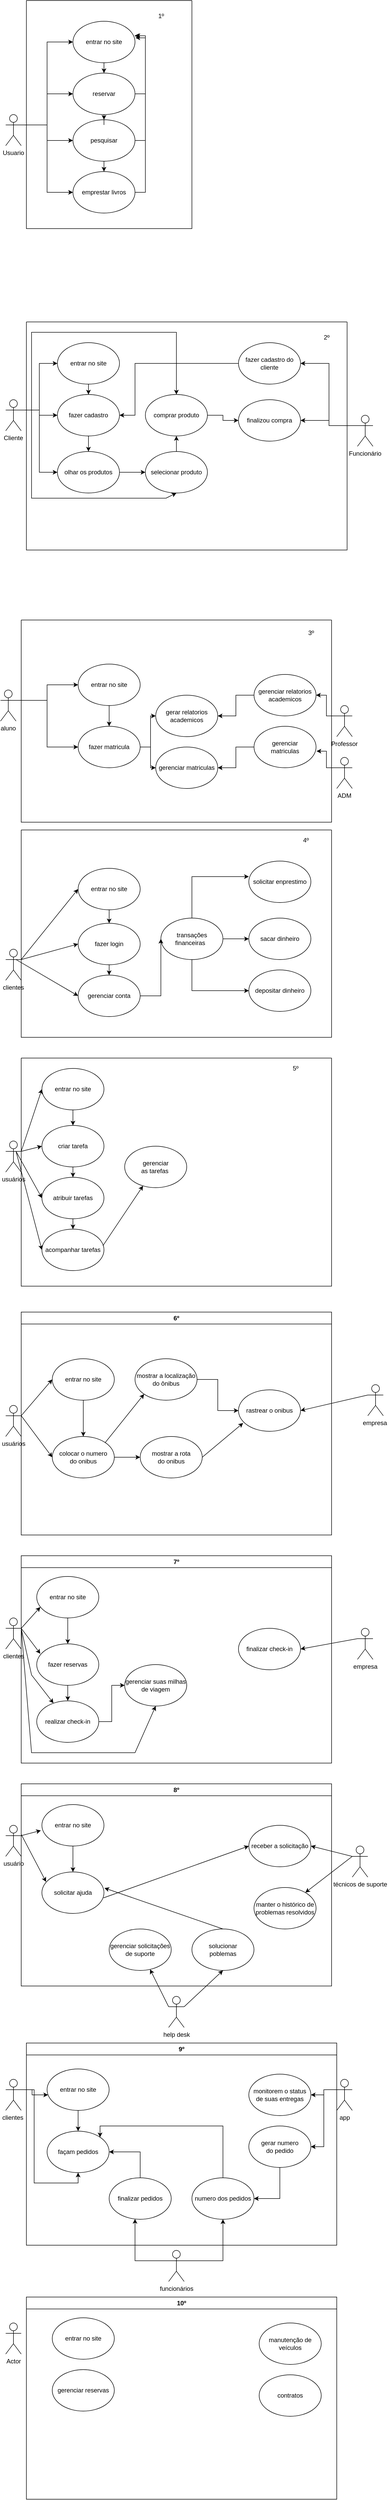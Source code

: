 <mxfile version="21.1.4" type="github">
  <diagram name="Página-1" id="Ur6pA1SIh4JhjDC9ZHPa">
    <mxGraphModel dx="1393" dy="776" grid="1" gridSize="10" guides="1" tooltips="1" connect="1" arrows="1" fold="1" page="1" pageScale="1" pageWidth="827" pageHeight="1169" math="0" shadow="0">
      <root>
        <mxCell id="0" />
        <mxCell id="1" parent="0" />
        <mxCell id="q3bk94nf480ZKsj9-Ac9-6" style="edgeStyle=orthogonalEdgeStyle;rounded=0;orthogonalLoop=1;jettySize=auto;html=1;exitX=1;exitY=0.333;exitDx=0;exitDy=0;exitPerimeter=0;entryX=0;entryY=0.5;entryDx=0;entryDy=0;" parent="1" source="q3bk94nf480ZKsj9-Ac9-1" target="q3bk94nf480ZKsj9-Ac9-3" edge="1">
          <mxGeometry relative="1" as="geometry" />
        </mxCell>
        <mxCell id="q3bk94nf480ZKsj9-Ac9-7" style="edgeStyle=orthogonalEdgeStyle;rounded=0;orthogonalLoop=1;jettySize=auto;html=1;exitX=1;exitY=0.333;exitDx=0;exitDy=0;exitPerimeter=0;entryX=0;entryY=0.5;entryDx=0;entryDy=0;" parent="1" source="q3bk94nf480ZKsj9-Ac9-1" target="q3bk94nf480ZKsj9-Ac9-2" edge="1">
          <mxGeometry relative="1" as="geometry" />
        </mxCell>
        <mxCell id="q3bk94nf480ZKsj9-Ac9-8" style="edgeStyle=orthogonalEdgeStyle;rounded=0;orthogonalLoop=1;jettySize=auto;html=1;exitX=1;exitY=0.333;exitDx=0;exitDy=0;exitPerimeter=0;entryX=0;entryY=0.5;entryDx=0;entryDy=0;" parent="1" source="q3bk94nf480ZKsj9-Ac9-1" target="q3bk94nf480ZKsj9-Ac9-4" edge="1">
          <mxGeometry relative="1" as="geometry" />
        </mxCell>
        <mxCell id="q3bk94nf480ZKsj9-Ac9-10" style="edgeStyle=orthogonalEdgeStyle;rounded=0;orthogonalLoop=1;jettySize=auto;html=1;exitX=1;exitY=0.333;exitDx=0;exitDy=0;exitPerimeter=0;entryX=0;entryY=0.5;entryDx=0;entryDy=0;" parent="1" source="q3bk94nf480ZKsj9-Ac9-1" target="q3bk94nf480ZKsj9-Ac9-9" edge="1">
          <mxGeometry relative="1" as="geometry" />
        </mxCell>
        <mxCell id="q3bk94nf480ZKsj9-Ac9-1" value="Usuario" style="shape=umlActor;verticalLabelPosition=bottom;verticalAlign=top;outlineConnect=0;" parent="1" vertex="1">
          <mxGeometry x="10" y="220" width="30" height="60" as="geometry" />
        </mxCell>
        <mxCell id="q3bk94nf480ZKsj9-Ac9-19" style="edgeStyle=orthogonalEdgeStyle;rounded=0;orthogonalLoop=1;jettySize=auto;html=1;exitX=1;exitY=0.5;exitDx=0;exitDy=0;entryX=1.008;entryY=0.4;entryDx=0;entryDy=0;entryPerimeter=0;" parent="1" source="q3bk94nf480ZKsj9-Ac9-2" target="q3bk94nf480ZKsj9-Ac9-9" edge="1">
          <mxGeometry relative="1" as="geometry" />
        </mxCell>
        <mxCell id="q3bk94nf480ZKsj9-Ac9-29" value="" style="edgeStyle=orthogonalEdgeStyle;rounded=0;orthogonalLoop=1;jettySize=auto;html=1;" parent="1" source="q3bk94nf480ZKsj9-Ac9-2" target="q3bk94nf480ZKsj9-Ac9-4" edge="1">
          <mxGeometry relative="1" as="geometry" />
        </mxCell>
        <mxCell id="q3bk94nf480ZKsj9-Ac9-2" value="pesquisar" style="ellipse;whiteSpace=wrap;html=1;" parent="1" vertex="1">
          <mxGeometry x="140" y="230" width="120" height="80" as="geometry" />
        </mxCell>
        <mxCell id="q3bk94nf480ZKsj9-Ac9-18" style="edgeStyle=orthogonalEdgeStyle;rounded=0;orthogonalLoop=1;jettySize=auto;html=1;exitX=1;exitY=0.5;exitDx=0;exitDy=0;entryX=0.992;entryY=0.35;entryDx=0;entryDy=0;entryPerimeter=0;" parent="1" source="q3bk94nf480ZKsj9-Ac9-3" target="q3bk94nf480ZKsj9-Ac9-9" edge="1">
          <mxGeometry relative="1" as="geometry" />
        </mxCell>
        <mxCell id="q3bk94nf480ZKsj9-Ac9-28" value="" style="edgeStyle=orthogonalEdgeStyle;rounded=0;orthogonalLoop=1;jettySize=auto;html=1;" parent="1" source="q3bk94nf480ZKsj9-Ac9-3" target="q3bk94nf480ZKsj9-Ac9-2" edge="1">
          <mxGeometry relative="1" as="geometry" />
        </mxCell>
        <mxCell id="q3bk94nf480ZKsj9-Ac9-3" value="reservar" style="ellipse;whiteSpace=wrap;html=1;" parent="1" vertex="1">
          <mxGeometry x="140" y="140" width="120" height="80" as="geometry" />
        </mxCell>
        <mxCell id="q3bk94nf480ZKsj9-Ac9-20" style="edgeStyle=orthogonalEdgeStyle;rounded=0;orthogonalLoop=1;jettySize=auto;html=1;exitX=1;exitY=0.5;exitDx=0;exitDy=0;entryX=1.008;entryY=0.35;entryDx=0;entryDy=0;entryPerimeter=0;" parent="1" source="q3bk94nf480ZKsj9-Ac9-4" target="q3bk94nf480ZKsj9-Ac9-9" edge="1">
          <mxGeometry relative="1" as="geometry" />
        </mxCell>
        <mxCell id="q3bk94nf480ZKsj9-Ac9-4" value="emprestar livros" style="ellipse;whiteSpace=wrap;html=1;" parent="1" vertex="1">
          <mxGeometry x="140" y="330" width="120" height="80" as="geometry" />
        </mxCell>
        <mxCell id="q3bk94nf480ZKsj9-Ac9-27" value="" style="edgeStyle=orthogonalEdgeStyle;rounded=0;orthogonalLoop=1;jettySize=auto;html=1;" parent="1" source="q3bk94nf480ZKsj9-Ac9-9" target="q3bk94nf480ZKsj9-Ac9-3" edge="1">
          <mxGeometry relative="1" as="geometry" />
        </mxCell>
        <mxCell id="q3bk94nf480ZKsj9-Ac9-9" value="entrar no site" style="ellipse;whiteSpace=wrap;html=1;" parent="1" vertex="1">
          <mxGeometry x="140" y="40" width="120" height="80" as="geometry" />
        </mxCell>
        <mxCell id="q3bk94nf480ZKsj9-Ac9-39" style="edgeStyle=orthogonalEdgeStyle;rounded=0;orthogonalLoop=1;jettySize=auto;html=1;exitX=1;exitY=0.333;exitDx=0;exitDy=0;exitPerimeter=0;entryX=0;entryY=0.5;entryDx=0;entryDy=0;" parent="1" source="q3bk94nf480ZKsj9-Ac9-21" target="q3bk94nf480ZKsj9-Ac9-23" edge="1">
          <mxGeometry relative="1" as="geometry" />
        </mxCell>
        <mxCell id="q3bk94nf480ZKsj9-Ac9-40" style="edgeStyle=orthogonalEdgeStyle;rounded=0;orthogonalLoop=1;jettySize=auto;html=1;exitX=1;exitY=0.333;exitDx=0;exitDy=0;exitPerimeter=0;entryX=0;entryY=0.5;entryDx=0;entryDy=0;" parent="1" source="q3bk94nf480ZKsj9-Ac9-21" target="q3bk94nf480ZKsj9-Ac9-22" edge="1">
          <mxGeometry relative="1" as="geometry" />
        </mxCell>
        <mxCell id="q3bk94nf480ZKsj9-Ac9-41" style="edgeStyle=orthogonalEdgeStyle;rounded=0;orthogonalLoop=1;jettySize=auto;html=1;exitX=1;exitY=0.333;exitDx=0;exitDy=0;exitPerimeter=0;entryX=0;entryY=0.5;entryDx=0;entryDy=0;" parent="1" source="q3bk94nf480ZKsj9-Ac9-21" target="q3bk94nf480ZKsj9-Ac9-24" edge="1">
          <mxGeometry relative="1" as="geometry" />
        </mxCell>
        <mxCell id="q3bk94nf480ZKsj9-Ac9-21" value="Cliente" style="shape=umlActor;verticalLabelPosition=bottom;verticalAlign=top;outlineConnect=0;" parent="1" vertex="1">
          <mxGeometry x="10" y="770" width="30" height="60" as="geometry" />
        </mxCell>
        <mxCell id="q3bk94nf480ZKsj9-Ac9-42" value="" style="edgeStyle=orthogonalEdgeStyle;rounded=0;orthogonalLoop=1;jettySize=auto;html=1;" parent="1" source="q3bk94nf480ZKsj9-Ac9-22" target="q3bk94nf480ZKsj9-Ac9-23" edge="1">
          <mxGeometry relative="1" as="geometry" />
        </mxCell>
        <mxCell id="q3bk94nf480ZKsj9-Ac9-22" value="entrar no site" style="ellipse;whiteSpace=wrap;html=1;" parent="1" vertex="1">
          <mxGeometry x="110" y="660" width="120" height="80" as="geometry" />
        </mxCell>
        <mxCell id="q3bk94nf480ZKsj9-Ac9-43" value="" style="edgeStyle=orthogonalEdgeStyle;rounded=0;orthogonalLoop=1;jettySize=auto;html=1;" parent="1" source="q3bk94nf480ZKsj9-Ac9-23" target="q3bk94nf480ZKsj9-Ac9-24" edge="1">
          <mxGeometry relative="1" as="geometry" />
        </mxCell>
        <mxCell id="q3bk94nf480ZKsj9-Ac9-23" value="fazer cadastro" style="ellipse;whiteSpace=wrap;html=1;" parent="1" vertex="1">
          <mxGeometry x="110" y="760" width="120" height="80" as="geometry" />
        </mxCell>
        <mxCell id="q3bk94nf480ZKsj9-Ac9-44" value="" style="edgeStyle=orthogonalEdgeStyle;rounded=0;orthogonalLoop=1;jettySize=auto;html=1;" parent="1" source="q3bk94nf480ZKsj9-Ac9-24" target="q3bk94nf480ZKsj9-Ac9-25" edge="1">
          <mxGeometry relative="1" as="geometry" />
        </mxCell>
        <mxCell id="q3bk94nf480ZKsj9-Ac9-24" value="olhar os produtos" style="ellipse;whiteSpace=wrap;html=1;" parent="1" vertex="1">
          <mxGeometry x="110" y="870" width="120" height="80" as="geometry" />
        </mxCell>
        <mxCell id="q3bk94nf480ZKsj9-Ac9-45" value="" style="edgeStyle=orthogonalEdgeStyle;rounded=0;orthogonalLoop=1;jettySize=auto;html=1;" parent="1" source="q3bk94nf480ZKsj9-Ac9-25" target="q3bk94nf480ZKsj9-Ac9-32" edge="1">
          <mxGeometry relative="1" as="geometry" />
        </mxCell>
        <mxCell id="q3bk94nf480ZKsj9-Ac9-25" value="selecionar produto" style="ellipse;whiteSpace=wrap;html=1;" parent="1" vertex="1">
          <mxGeometry x="280" y="870" width="120" height="80" as="geometry" />
        </mxCell>
        <mxCell id="q3bk94nf480ZKsj9-Ac9-26" value="finalizou compra" style="ellipse;whiteSpace=wrap;html=1;" parent="1" vertex="1">
          <mxGeometry x="460" y="770" width="120" height="80" as="geometry" />
        </mxCell>
        <mxCell id="q3bk94nf480ZKsj9-Ac9-48" value="" style="edgeStyle=orthogonalEdgeStyle;rounded=0;orthogonalLoop=1;jettySize=auto;html=1;" parent="1" source="q3bk94nf480ZKsj9-Ac9-32" target="q3bk94nf480ZKsj9-Ac9-26" edge="1">
          <mxGeometry relative="1" as="geometry" />
        </mxCell>
        <mxCell id="q3bk94nf480ZKsj9-Ac9-32" value="comprar produto" style="ellipse;whiteSpace=wrap;html=1;" parent="1" vertex="1">
          <mxGeometry x="280" y="760" width="120" height="80" as="geometry" />
        </mxCell>
        <mxCell id="q3bk94nf480ZKsj9-Ac9-54" style="edgeStyle=orthogonalEdgeStyle;rounded=0;orthogonalLoop=1;jettySize=auto;html=1;exitX=0;exitY=0.5;exitDx=0;exitDy=0;entryX=1;entryY=0.5;entryDx=0;entryDy=0;" parent="1" source="q3bk94nf480ZKsj9-Ac9-33" target="q3bk94nf480ZKsj9-Ac9-23" edge="1">
          <mxGeometry relative="1" as="geometry">
            <Array as="points">
              <mxPoint x="260" y="700" />
              <mxPoint x="260" y="800" />
            </Array>
          </mxGeometry>
        </mxCell>
        <mxCell id="q3bk94nf480ZKsj9-Ac9-33" value="fazer cadastro do&lt;br&gt;cliente" style="ellipse;whiteSpace=wrap;html=1;" parent="1" vertex="1">
          <mxGeometry x="460" y="660" width="120" height="80" as="geometry" />
        </mxCell>
        <mxCell id="q3bk94nf480ZKsj9-Ac9-46" style="edgeStyle=orthogonalEdgeStyle;rounded=0;orthogonalLoop=1;jettySize=auto;html=1;exitX=0;exitY=0.333;exitDx=0;exitDy=0;exitPerimeter=0;entryX=1;entryY=0.5;entryDx=0;entryDy=0;" parent="1" source="q3bk94nf480ZKsj9-Ac9-34" target="q3bk94nf480ZKsj9-Ac9-33" edge="1">
          <mxGeometry relative="1" as="geometry" />
        </mxCell>
        <mxCell id="q3bk94nf480ZKsj9-Ac9-47" style="edgeStyle=orthogonalEdgeStyle;rounded=0;orthogonalLoop=1;jettySize=auto;html=1;exitX=0;exitY=0.333;exitDx=0;exitDy=0;exitPerimeter=0;entryX=1;entryY=0.5;entryDx=0;entryDy=0;" parent="1" source="q3bk94nf480ZKsj9-Ac9-34" target="q3bk94nf480ZKsj9-Ac9-26" edge="1">
          <mxGeometry relative="1" as="geometry" />
        </mxCell>
        <mxCell id="q3bk94nf480ZKsj9-Ac9-49" value="" style="endArrow=classic;html=1;rounded=0;entryX=0.5;entryY=0;entryDx=0;entryDy=0;" parent="1" target="q3bk94nf480ZKsj9-Ac9-32" edge="1">
          <mxGeometry width="50" height="50" relative="1" as="geometry">
            <mxPoint x="60" y="790" as="sourcePoint" />
            <mxPoint x="290" y="600" as="targetPoint" />
            <Array as="points">
              <mxPoint x="60" y="640" />
              <mxPoint x="340" y="640" />
            </Array>
          </mxGeometry>
        </mxCell>
        <mxCell id="q3bk94nf480ZKsj9-Ac9-50" value="" style="endArrow=classic;html=1;rounded=0;entryX=0.5;entryY=1;entryDx=0;entryDy=0;" parent="1" target="q3bk94nf480ZKsj9-Ac9-25" edge="1">
          <mxGeometry width="50" height="50" relative="1" as="geometry">
            <mxPoint x="60" y="790" as="sourcePoint" />
            <mxPoint x="300" y="1030" as="targetPoint" />
            <Array as="points">
              <mxPoint x="60" y="820" />
              <mxPoint x="60" y="960" />
              <mxPoint x="210" y="960" />
              <mxPoint x="280" y="960" />
              <mxPoint x="320" y="960" />
            </Array>
          </mxGeometry>
        </mxCell>
        <mxCell id="q3bk94nf480ZKsj9-Ac9-51" value="" style="swimlane;startSize=0;" parent="1" vertex="1">
          <mxGeometry x="50" y="620" width="620" height="440" as="geometry" />
        </mxCell>
        <mxCell id="q3bk94nf480ZKsj9-Ac9-52" value="" style="swimlane;startSize=0;" parent="1" vertex="1">
          <mxGeometry x="50" width="320" height="440" as="geometry" />
        </mxCell>
        <mxCell id="q3bk94nf480ZKsj9-Ac9-60" style="edgeStyle=orthogonalEdgeStyle;rounded=0;orthogonalLoop=1;jettySize=auto;html=1;exitX=1;exitY=0.333;exitDx=0;exitDy=0;exitPerimeter=0;" parent="1" source="q3bk94nf480ZKsj9-Ac9-53" target="q3bk94nf480ZKsj9-Ac9-56" edge="1">
          <mxGeometry relative="1" as="geometry" />
        </mxCell>
        <mxCell id="q3bk94nf480ZKsj9-Ac9-61" style="edgeStyle=orthogonalEdgeStyle;rounded=0;orthogonalLoop=1;jettySize=auto;html=1;exitX=1;exitY=0.333;exitDx=0;exitDy=0;exitPerimeter=0;entryX=0;entryY=0.5;entryDx=0;entryDy=0;" parent="1" source="q3bk94nf480ZKsj9-Ac9-53" target="q3bk94nf480ZKsj9-Ac9-57" edge="1">
          <mxGeometry relative="1" as="geometry" />
        </mxCell>
        <mxCell id="q3bk94nf480ZKsj9-Ac9-53" value="aluno" style="shape=umlActor;verticalLabelPosition=bottom;verticalAlign=top;outlineConnect=0;" parent="1" vertex="1">
          <mxGeometry y="1330" width="30" height="60" as="geometry" />
        </mxCell>
        <mxCell id="q3bk94nf480ZKsj9-Ac9-66" value="" style="edgeStyle=orthogonalEdgeStyle;rounded=0;orthogonalLoop=1;jettySize=auto;html=1;" parent="1" source="q3bk94nf480ZKsj9-Ac9-56" target="q3bk94nf480ZKsj9-Ac9-57" edge="1">
          <mxGeometry relative="1" as="geometry" />
        </mxCell>
        <mxCell id="q3bk94nf480ZKsj9-Ac9-56" value="entrar no site" style="ellipse;whiteSpace=wrap;html=1;" parent="1" vertex="1">
          <mxGeometry x="150" y="1280" width="120" height="80" as="geometry" />
        </mxCell>
        <mxCell id="q3bk94nf480ZKsj9-Ac9-67" value="" style="edgeStyle=orthogonalEdgeStyle;rounded=0;orthogonalLoop=1;jettySize=auto;html=1;" parent="1" source="q3bk94nf480ZKsj9-Ac9-57" target="q3bk94nf480ZKsj9-Ac9-65" edge="1">
          <mxGeometry relative="1" as="geometry" />
        </mxCell>
        <mxCell id="q3bk94nf480ZKsj9-Ac9-68" style="edgeStyle=orthogonalEdgeStyle;rounded=0;orthogonalLoop=1;jettySize=auto;html=1;exitX=1;exitY=0.5;exitDx=0;exitDy=0;entryX=0;entryY=0.5;entryDx=0;entryDy=0;" parent="1" source="q3bk94nf480ZKsj9-Ac9-57" target="q3bk94nf480ZKsj9-Ac9-64" edge="1">
          <mxGeometry relative="1" as="geometry" />
        </mxCell>
        <mxCell id="q3bk94nf480ZKsj9-Ac9-57" value="fazer matricula" style="ellipse;whiteSpace=wrap;html=1;" parent="1" vertex="1">
          <mxGeometry x="150" y="1400" width="120" height="80" as="geometry" />
        </mxCell>
        <mxCell id="q3bk94nf480ZKsj9-Ac9-75" style="edgeStyle=orthogonalEdgeStyle;rounded=0;orthogonalLoop=1;jettySize=auto;html=1;exitX=0;exitY=0.333;exitDx=0;exitDy=0;exitPerimeter=0;entryX=1.008;entryY=0.6;entryDx=0;entryDy=0;entryPerimeter=0;" parent="1" source="q3bk94nf480ZKsj9-Ac9-62" target="q3bk94nf480ZKsj9-Ac9-73" edge="1">
          <mxGeometry relative="1" as="geometry" />
        </mxCell>
        <mxCell id="q3bk94nf480ZKsj9-Ac9-62" value="ADM" style="shape=umlActor;verticalLabelPosition=bottom;verticalAlign=top;outlineConnect=0;" parent="1" vertex="1">
          <mxGeometry x="650" y="1460" width="30" height="60" as="geometry" />
        </mxCell>
        <mxCell id="q3bk94nf480ZKsj9-Ac9-74" style="edgeStyle=orthogonalEdgeStyle;rounded=0;orthogonalLoop=1;jettySize=auto;html=1;exitX=0;exitY=0.333;exitDx=0;exitDy=0;exitPerimeter=0;entryX=1;entryY=0.5;entryDx=0;entryDy=0;" parent="1" source="q3bk94nf480ZKsj9-Ac9-63" target="q3bk94nf480ZKsj9-Ac9-72" edge="1">
          <mxGeometry relative="1" as="geometry" />
        </mxCell>
        <mxCell id="q3bk94nf480ZKsj9-Ac9-63" value="Professor" style="shape=umlActor;verticalLabelPosition=bottom;verticalAlign=top;outlineConnect=0;" parent="1" vertex="1">
          <mxGeometry x="650" y="1360" width="30" height="60" as="geometry" />
        </mxCell>
        <mxCell id="q3bk94nf480ZKsj9-Ac9-64" value="gerenciar matriculas" style="ellipse;whiteSpace=wrap;html=1;" parent="1" vertex="1">
          <mxGeometry x="300" y="1440" width="120" height="80" as="geometry" />
        </mxCell>
        <mxCell id="q3bk94nf480ZKsj9-Ac9-65" value="gerar relatorios&lt;br&gt;academicos" style="ellipse;whiteSpace=wrap;html=1;" parent="1" vertex="1">
          <mxGeometry x="300" y="1340" width="120" height="80" as="geometry" />
        </mxCell>
        <mxCell id="q3bk94nf480ZKsj9-Ac9-79" style="edgeStyle=orthogonalEdgeStyle;rounded=0;orthogonalLoop=1;jettySize=auto;html=1;exitX=0;exitY=0.5;exitDx=0;exitDy=0;entryX=1;entryY=0.5;entryDx=0;entryDy=0;" parent="1" source="q3bk94nf480ZKsj9-Ac9-72" target="q3bk94nf480ZKsj9-Ac9-65" edge="1">
          <mxGeometry relative="1" as="geometry" />
        </mxCell>
        <mxCell id="q3bk94nf480ZKsj9-Ac9-72" value="gerenciar relatorios&lt;br style=&quot;border-color: var(--border-color);&quot;&gt;academicos" style="ellipse;whiteSpace=wrap;html=1;" parent="1" vertex="1">
          <mxGeometry x="490" y="1300" width="120" height="80" as="geometry" />
        </mxCell>
        <mxCell id="q3bk94nf480ZKsj9-Ac9-80" style="edgeStyle=orthogonalEdgeStyle;rounded=0;orthogonalLoop=1;jettySize=auto;html=1;exitX=0;exitY=0.5;exitDx=0;exitDy=0;entryX=1;entryY=0.5;entryDx=0;entryDy=0;" parent="1" source="q3bk94nf480ZKsj9-Ac9-73" target="q3bk94nf480ZKsj9-Ac9-64" edge="1">
          <mxGeometry relative="1" as="geometry" />
        </mxCell>
        <mxCell id="q3bk94nf480ZKsj9-Ac9-73" value="gerenciar&lt;br&gt;matriculas" style="ellipse;whiteSpace=wrap;html=1;" parent="1" vertex="1">
          <mxGeometry x="490" y="1400" width="120" height="80" as="geometry" />
        </mxCell>
        <mxCell id="q3bk94nf480ZKsj9-Ac9-82" value="" style="swimlane;startSize=0;" parent="1" vertex="1">
          <mxGeometry x="40" y="1195" width="600" height="390" as="geometry" />
        </mxCell>
        <mxCell id="q3bk94nf480ZKsj9-Ac9-87" value="clientes" style="shape=umlActor;verticalLabelPosition=bottom;verticalAlign=top;outlineConnect=0;" parent="1" vertex="1">
          <mxGeometry x="10" y="1830" width="30" height="60" as="geometry" />
        </mxCell>
        <mxCell id="q3bk94nf480ZKsj9-Ac9-96" value="" style="edgeStyle=orthogonalEdgeStyle;rounded=0;orthogonalLoop=1;jettySize=auto;html=1;" parent="1" source="q3bk94nf480ZKsj9-Ac9-88" target="q3bk94nf480ZKsj9-Ac9-89" edge="1">
          <mxGeometry relative="1" as="geometry" />
        </mxCell>
        <mxCell id="q3bk94nf480ZKsj9-Ac9-88" value="entrar no site" style="ellipse;whiteSpace=wrap;html=1;" parent="1" vertex="1">
          <mxGeometry x="150" y="1674" width="120" height="80" as="geometry" />
        </mxCell>
        <mxCell id="q3bk94nf480ZKsj9-Ac9-101" value="" style="edgeStyle=orthogonalEdgeStyle;rounded=0;orthogonalLoop=1;jettySize=auto;html=1;" parent="1" source="q3bk94nf480ZKsj9-Ac9-89" target="q3bk94nf480ZKsj9-Ac9-93" edge="1">
          <mxGeometry relative="1" as="geometry" />
        </mxCell>
        <mxCell id="q3bk94nf480ZKsj9-Ac9-89" value="fazer login" style="ellipse;whiteSpace=wrap;html=1;" parent="1" vertex="1">
          <mxGeometry x="150" y="1780" width="120" height="80" as="geometry" />
        </mxCell>
        <mxCell id="q3bk94nf480ZKsj9-Ac9-90" value="depositar dinheiro" style="ellipse;whiteSpace=wrap;html=1;" parent="1" vertex="1">
          <mxGeometry x="480" y="1870" width="120" height="80" as="geometry" />
        </mxCell>
        <mxCell id="q3bk94nf480ZKsj9-Ac9-91" value="sacar dinheiro" style="ellipse;whiteSpace=wrap;html=1;" parent="1" vertex="1">
          <mxGeometry x="480" y="1770" width="120" height="80" as="geometry" />
        </mxCell>
        <mxCell id="q3bk94nf480ZKsj9-Ac9-92" value="solicitar enprestimo" style="ellipse;whiteSpace=wrap;html=1;" parent="1" vertex="1">
          <mxGeometry x="480" y="1660" width="120" height="80" as="geometry" />
        </mxCell>
        <mxCell id="q3bk94nf480ZKsj9-Ac9-93" value="gerenciar conta" style="ellipse;whiteSpace=wrap;html=1;" parent="1" vertex="1">
          <mxGeometry x="150" y="1880" width="120" height="80" as="geometry" />
        </mxCell>
        <mxCell id="q3bk94nf480ZKsj9-Ac9-95" value="" style="endArrow=classic;html=1;rounded=0;entryX=0;entryY=0.5;entryDx=0;entryDy=0;exitX=1;exitY=0.333;exitDx=0;exitDy=0;exitPerimeter=0;" parent="1" source="q3bk94nf480ZKsj9-Ac9-87" target="q3bk94nf480ZKsj9-Ac9-88" edge="1">
          <mxGeometry width="50" height="50" relative="1" as="geometry">
            <mxPoint x="20" y="1804" as="sourcePoint" />
            <mxPoint x="70" y="1754" as="targetPoint" />
          </mxGeometry>
        </mxCell>
        <mxCell id="q3bk94nf480ZKsj9-Ac9-34" value="Funcionário" style="shape=umlActor;verticalLabelPosition=bottom;verticalAlign=top;outlineConnect=0;" parent="1" vertex="1">
          <mxGeometry x="690" y="800" width="30" height="60" as="geometry" />
        </mxCell>
        <mxCell id="q3bk94nf480ZKsj9-Ac9-107" value="" style="edgeStyle=orthogonalEdgeStyle;rounded=0;orthogonalLoop=1;jettySize=auto;html=1;" parent="1" source="q3bk94nf480ZKsj9-Ac9-105" target="q3bk94nf480ZKsj9-Ac9-91" edge="1">
          <mxGeometry relative="1" as="geometry" />
        </mxCell>
        <mxCell id="q3bk94nf480ZKsj9-Ac9-108" style="edgeStyle=orthogonalEdgeStyle;rounded=0;orthogonalLoop=1;jettySize=auto;html=1;exitX=0.5;exitY=0;exitDx=0;exitDy=0;entryX=0;entryY=0.375;entryDx=0;entryDy=0;entryPerimeter=0;" parent="1" source="q3bk94nf480ZKsj9-Ac9-105" target="q3bk94nf480ZKsj9-Ac9-92" edge="1">
          <mxGeometry relative="1" as="geometry" />
        </mxCell>
        <mxCell id="q3bk94nf480ZKsj9-Ac9-109" style="edgeStyle=orthogonalEdgeStyle;rounded=0;orthogonalLoop=1;jettySize=auto;html=1;exitX=0.5;exitY=1;exitDx=0;exitDy=0;entryX=0;entryY=0.5;entryDx=0;entryDy=0;" parent="1" source="q3bk94nf480ZKsj9-Ac9-105" target="q3bk94nf480ZKsj9-Ac9-90" edge="1">
          <mxGeometry relative="1" as="geometry" />
        </mxCell>
        <mxCell id="q3bk94nf480ZKsj9-Ac9-105" value="transações financeiras&amp;nbsp;&amp;nbsp;" style="ellipse;whiteSpace=wrap;html=1;" parent="1" vertex="1">
          <mxGeometry x="310" y="1770" width="120" height="80" as="geometry" />
        </mxCell>
        <mxCell id="q3bk94nf480ZKsj9-Ac9-106" value="" style="endArrow=classic;html=1;rounded=0;entryX=0;entryY=0.5;entryDx=0;entryDy=0;exitX=1;exitY=0.5;exitDx=0;exitDy=0;" parent="1" source="q3bk94nf480ZKsj9-Ac9-93" target="q3bk94nf480ZKsj9-Ac9-105" edge="1">
          <mxGeometry width="50" height="50" relative="1" as="geometry">
            <mxPoint x="370" y="1960" as="sourcePoint" />
            <mxPoint x="414" y="1910" as="targetPoint" />
            <Array as="points">
              <mxPoint x="310" y="1920" />
            </Array>
          </mxGeometry>
        </mxCell>
        <mxCell id="q3bk94nf480ZKsj9-Ac9-111" value="" style="endArrow=classic;html=1;rounded=0;entryX=0;entryY=0.5;entryDx=0;entryDy=0;exitX=1;exitY=0.333;exitDx=0;exitDy=0;exitPerimeter=0;" parent="1" source="q3bk94nf480ZKsj9-Ac9-87" target="q3bk94nf480ZKsj9-Ac9-89" edge="1">
          <mxGeometry width="50" height="50" relative="1" as="geometry">
            <mxPoint x="40" y="1860" as="sourcePoint" />
            <mxPoint x="160" y="1724" as="targetPoint" />
          </mxGeometry>
        </mxCell>
        <mxCell id="q3bk94nf480ZKsj9-Ac9-112" value="" style="endArrow=classic;html=1;rounded=0;entryX=0;entryY=0.5;entryDx=0;entryDy=0;" parent="1" target="q3bk94nf480ZKsj9-Ac9-93" edge="1">
          <mxGeometry width="50" height="50" relative="1" as="geometry">
            <mxPoint x="30" y="1850" as="sourcePoint" />
            <mxPoint x="170" y="1734" as="targetPoint" />
          </mxGeometry>
        </mxCell>
        <mxCell id="q3bk94nf480ZKsj9-Ac9-113" value="" style="swimlane;startSize=0;" parent="1" vertex="1">
          <mxGeometry x="40" y="1600" width="600" height="400" as="geometry" />
        </mxCell>
        <mxCell id="q3bk94nf480ZKsj9-Ac9-114" value="1º" style="text;html=1;align=center;verticalAlign=middle;resizable=0;points=[];autosize=1;strokeColor=none;fillColor=none;" parent="1" vertex="1">
          <mxGeometry x="295" y="15" width="30" height="30" as="geometry" />
        </mxCell>
        <mxCell id="q3bk94nf480ZKsj9-Ac9-115" value="2º" style="text;html=1;align=center;verticalAlign=middle;resizable=0;points=[];autosize=1;strokeColor=none;fillColor=none;" parent="1" vertex="1">
          <mxGeometry x="615" y="635" width="30" height="30" as="geometry" />
        </mxCell>
        <mxCell id="q3bk94nf480ZKsj9-Ac9-116" value="3º" style="text;html=1;align=center;verticalAlign=middle;resizable=0;points=[];autosize=1;strokeColor=none;fillColor=none;" parent="1" vertex="1">
          <mxGeometry x="585" y="1205" width="30" height="30" as="geometry" />
        </mxCell>
        <mxCell id="q3bk94nf480ZKsj9-Ac9-117" value="4º" style="text;html=1;align=center;verticalAlign=middle;resizable=0;points=[];autosize=1;strokeColor=none;fillColor=none;" parent="1" vertex="1">
          <mxGeometry x="575" y="1605" width="30" height="30" as="geometry" />
        </mxCell>
        <mxCell id="q3bk94nf480ZKsj9-Ac9-118" value="usuários" style="shape=umlActor;verticalLabelPosition=bottom;verticalAlign=top;html=1;outlineConnect=0;" parent="1" vertex="1">
          <mxGeometry x="10" y="2200" width="30" height="60" as="geometry" />
        </mxCell>
        <mxCell id="q3bk94nf480ZKsj9-Ac9-122" value="" style="swimlane;startSize=0;" parent="1" vertex="1">
          <mxGeometry x="40" y="2040" width="600" height="440" as="geometry" />
        </mxCell>
        <mxCell id="cEVWEhHNrMbO-oqm4dV6-1" value="" style="edgeStyle=orthogonalEdgeStyle;rounded=0;orthogonalLoop=1;jettySize=auto;html=1;" parent="q3bk94nf480ZKsj9-Ac9-122" source="q3bk94nf480ZKsj9-Ac9-119" target="q3bk94nf480ZKsj9-Ac9-120" edge="1">
          <mxGeometry relative="1" as="geometry" />
        </mxCell>
        <mxCell id="q3bk94nf480ZKsj9-Ac9-119" value="entrar no site" style="ellipse;whiteSpace=wrap;html=1;" parent="q3bk94nf480ZKsj9-Ac9-122" vertex="1">
          <mxGeometry x="40" y="20" width="120" height="80" as="geometry" />
        </mxCell>
        <mxCell id="cEVWEhHNrMbO-oqm4dV6-2" value="" style="edgeStyle=orthogonalEdgeStyle;rounded=0;orthogonalLoop=1;jettySize=auto;html=1;" parent="q3bk94nf480ZKsj9-Ac9-122" source="q3bk94nf480ZKsj9-Ac9-120" target="q3bk94nf480ZKsj9-Ac9-121" edge="1">
          <mxGeometry relative="1" as="geometry" />
        </mxCell>
        <mxCell id="q3bk94nf480ZKsj9-Ac9-120" value="criar tarefa" style="ellipse;whiteSpace=wrap;html=1;" parent="q3bk94nf480ZKsj9-Ac9-122" vertex="1">
          <mxGeometry x="40" y="130" width="120" height="80" as="geometry" />
        </mxCell>
        <mxCell id="cEVWEhHNrMbO-oqm4dV6-3" value="" style="edgeStyle=orthogonalEdgeStyle;rounded=0;orthogonalLoop=1;jettySize=auto;html=1;" parent="q3bk94nf480ZKsj9-Ac9-122" source="q3bk94nf480ZKsj9-Ac9-121" target="q3bk94nf480ZKsj9-Ac9-124" edge="1">
          <mxGeometry relative="1" as="geometry" />
        </mxCell>
        <mxCell id="q3bk94nf480ZKsj9-Ac9-121" value="atribuir tarefas" style="ellipse;whiteSpace=wrap;html=1;" parent="q3bk94nf480ZKsj9-Ac9-122" vertex="1">
          <mxGeometry x="40" y="230" width="120" height="80" as="geometry" />
        </mxCell>
        <mxCell id="q3bk94nf480ZKsj9-Ac9-124" value="acompanhar tarefas" style="ellipse;whiteSpace=wrap;html=1;" parent="q3bk94nf480ZKsj9-Ac9-122" vertex="1">
          <mxGeometry x="40" y="330" width="120" height="80" as="geometry" />
        </mxCell>
        <mxCell id="q3bk94nf480ZKsj9-Ac9-125" value="gerenciar&lt;br&gt;as tarefas&amp;nbsp;" style="ellipse;whiteSpace=wrap;html=1;" parent="q3bk94nf480ZKsj9-Ac9-122" vertex="1">
          <mxGeometry x="200" y="170" width="120" height="80" as="geometry" />
        </mxCell>
        <mxCell id="cEVWEhHNrMbO-oqm4dV6-6" value="" style="endArrow=classic;html=1;rounded=0;exitX=0.983;exitY=0.4;exitDx=0;exitDy=0;exitPerimeter=0;" parent="q3bk94nf480ZKsj9-Ac9-122" source="q3bk94nf480ZKsj9-Ac9-124" target="q3bk94nf480ZKsj9-Ac9-125" edge="1">
          <mxGeometry width="50" height="50" relative="1" as="geometry">
            <mxPoint x="200" y="360" as="sourcePoint" />
            <mxPoint x="250" y="310" as="targetPoint" />
          </mxGeometry>
        </mxCell>
        <mxCell id="q3bk94nf480ZKsj9-Ac9-126" value="" style="endArrow=classic;html=1;rounded=0;entryX=0;entryY=0.5;entryDx=0;entryDy=0;exitX=1;exitY=0.333;exitDx=0;exitDy=0;exitPerimeter=0;" parent="1" source="q3bk94nf480ZKsj9-Ac9-118" target="q3bk94nf480ZKsj9-Ac9-119" edge="1">
          <mxGeometry width="50" height="50" relative="1" as="geometry">
            <mxPoint x="440" y="2320" as="sourcePoint" />
            <mxPoint x="490" y="2270" as="targetPoint" />
          </mxGeometry>
        </mxCell>
        <mxCell id="q3bk94nf480ZKsj9-Ac9-127" value="" style="endArrow=classic;html=1;rounded=0;entryX=0;entryY=0.5;entryDx=0;entryDy=0;exitX=1;exitY=0.333;exitDx=0;exitDy=0;exitPerimeter=0;" parent="1" source="q3bk94nf480ZKsj9-Ac9-118" target="q3bk94nf480ZKsj9-Ac9-120" edge="1">
          <mxGeometry width="50" height="50" relative="1" as="geometry">
            <mxPoint x="440" y="2320" as="sourcePoint" />
            <mxPoint x="490" y="2270" as="targetPoint" />
          </mxGeometry>
        </mxCell>
        <mxCell id="q3bk94nf480ZKsj9-Ac9-128" value="" style="endArrow=classic;html=1;rounded=0;entryX=0;entryY=0.5;entryDx=0;entryDy=0;" parent="1" target="q3bk94nf480ZKsj9-Ac9-121" edge="1">
          <mxGeometry width="50" height="50" relative="1" as="geometry">
            <mxPoint x="30" y="2220" as="sourcePoint" />
            <mxPoint x="490" y="2270" as="targetPoint" />
          </mxGeometry>
        </mxCell>
        <mxCell id="q3bk94nf480ZKsj9-Ac9-129" value="" style="endArrow=classic;html=1;rounded=0;entryX=0;entryY=0.5;entryDx=0;entryDy=0;" parent="1" target="q3bk94nf480ZKsj9-Ac9-124" edge="1">
          <mxGeometry width="50" height="50" relative="1" as="geometry">
            <mxPoint x="30" y="2220" as="sourcePoint" />
            <mxPoint x="490" y="2270" as="targetPoint" />
          </mxGeometry>
        </mxCell>
        <mxCell id="cEVWEhHNrMbO-oqm4dV6-7" value="5º" style="text;html=1;align=center;verticalAlign=middle;resizable=0;points=[];autosize=1;strokeColor=none;fillColor=none;" parent="1" vertex="1">
          <mxGeometry x="555" y="2045" width="30" height="30" as="geometry" />
        </mxCell>
        <mxCell id="cEVWEhHNrMbO-oqm4dV6-8" value="usuários" style="shape=umlActor;verticalLabelPosition=bottom;verticalAlign=top;html=1;outlineConnect=0;" parent="1" vertex="1">
          <mxGeometry x="10" y="2710" width="30" height="60" as="geometry" />
        </mxCell>
        <mxCell id="cEVWEhHNrMbO-oqm4dV6-9" value="6º" style="swimlane;whiteSpace=wrap;html=1;" parent="1" vertex="1">
          <mxGeometry x="40" y="2530" width="600" height="430" as="geometry" />
        </mxCell>
        <mxCell id="cEVWEhHNrMbO-oqm4dV6-16" value="" style="edgeStyle=orthogonalEdgeStyle;rounded=0;orthogonalLoop=1;jettySize=auto;html=1;" parent="cEVWEhHNrMbO-oqm4dV6-9" source="cEVWEhHNrMbO-oqm4dV6-10" target="cEVWEhHNrMbO-oqm4dV6-11" edge="1">
          <mxGeometry relative="1" as="geometry" />
        </mxCell>
        <mxCell id="cEVWEhHNrMbO-oqm4dV6-10" value="entrar no site" style="ellipse;whiteSpace=wrap;html=1;" parent="cEVWEhHNrMbO-oqm4dV6-9" vertex="1">
          <mxGeometry x="60" y="90" width="120" height="80" as="geometry" />
        </mxCell>
        <mxCell id="cEVWEhHNrMbO-oqm4dV6-17" value="" style="edgeStyle=orthogonalEdgeStyle;rounded=0;orthogonalLoop=1;jettySize=auto;html=1;" parent="cEVWEhHNrMbO-oqm4dV6-9" source="cEVWEhHNrMbO-oqm4dV6-11" target="cEVWEhHNrMbO-oqm4dV6-12" edge="1">
          <mxGeometry relative="1" as="geometry" />
        </mxCell>
        <mxCell id="cEVWEhHNrMbO-oqm4dV6-11" value="colocar o numero&lt;br&gt;do onibus" style="ellipse;whiteSpace=wrap;html=1;" parent="cEVWEhHNrMbO-oqm4dV6-9" vertex="1">
          <mxGeometry x="60" y="240" width="120" height="80" as="geometry" />
        </mxCell>
        <mxCell id="cEVWEhHNrMbO-oqm4dV6-12" value="mostrar a rota&lt;br&gt;do onibus" style="ellipse;whiteSpace=wrap;html=1;" parent="cEVWEhHNrMbO-oqm4dV6-9" vertex="1">
          <mxGeometry x="230" y="240" width="120" height="80" as="geometry" />
        </mxCell>
        <mxCell id="rpHqR3FqHlXS8UtVoA8y-5" value="" style="edgeStyle=orthogonalEdgeStyle;rounded=0;orthogonalLoop=1;jettySize=auto;html=1;" edge="1" parent="cEVWEhHNrMbO-oqm4dV6-9" source="cEVWEhHNrMbO-oqm4dV6-15" target="cEVWEhHNrMbO-oqm4dV6-20">
          <mxGeometry relative="1" as="geometry" />
        </mxCell>
        <mxCell id="cEVWEhHNrMbO-oqm4dV6-15" value="mostrar a localização&lt;br&gt;do ônibus" style="ellipse;whiteSpace=wrap;html=1;" parent="cEVWEhHNrMbO-oqm4dV6-9" vertex="1">
          <mxGeometry x="220" y="90" width="120" height="80" as="geometry" />
        </mxCell>
        <mxCell id="cEVWEhHNrMbO-oqm4dV6-18" value="" style="endArrow=classic;html=1;rounded=0;exitX=1;exitY=0;exitDx=0;exitDy=0;entryX=0;entryY=1;entryDx=0;entryDy=0;" parent="cEVWEhHNrMbO-oqm4dV6-9" source="cEVWEhHNrMbO-oqm4dV6-11" target="cEVWEhHNrMbO-oqm4dV6-15" edge="1">
          <mxGeometry width="50" height="50" relative="1" as="geometry">
            <mxPoint x="170" y="230" as="sourcePoint" />
            <mxPoint x="220" y="180" as="targetPoint" />
          </mxGeometry>
        </mxCell>
        <mxCell id="cEVWEhHNrMbO-oqm4dV6-20" value="rastrear o onibus" style="ellipse;whiteSpace=wrap;html=1;" parent="cEVWEhHNrMbO-oqm4dV6-9" vertex="1">
          <mxGeometry x="420" y="150" width="120" height="80" as="geometry" />
        </mxCell>
        <mxCell id="rpHqR3FqHlXS8UtVoA8y-6" value="" style="endArrow=classic;html=1;rounded=0;entryX=0.075;entryY=0.8;entryDx=0;entryDy=0;entryPerimeter=0;exitX=1;exitY=0.5;exitDx=0;exitDy=0;" edge="1" parent="cEVWEhHNrMbO-oqm4dV6-9" source="cEVWEhHNrMbO-oqm4dV6-12" target="cEVWEhHNrMbO-oqm4dV6-20">
          <mxGeometry width="50" height="50" relative="1" as="geometry">
            <mxPoint x="370" y="290" as="sourcePoint" />
            <mxPoint x="420" y="240" as="targetPoint" />
          </mxGeometry>
        </mxCell>
        <mxCell id="cEVWEhHNrMbO-oqm4dV6-13" value="" style="endArrow=classic;html=1;rounded=0;exitX=1;exitY=0.333;exitDx=0;exitDy=0;exitPerimeter=0;entryX=0;entryY=0.5;entryDx=0;entryDy=0;" parent="1" source="cEVWEhHNrMbO-oqm4dV6-8" target="cEVWEhHNrMbO-oqm4dV6-10" edge="1">
          <mxGeometry width="50" height="50" relative="1" as="geometry">
            <mxPoint x="60" y="2750" as="sourcePoint" />
            <mxPoint x="110" y="2700" as="targetPoint" />
          </mxGeometry>
        </mxCell>
        <mxCell id="cEVWEhHNrMbO-oqm4dV6-14" value="" style="endArrow=classic;html=1;rounded=0;exitX=1;exitY=0.333;exitDx=0;exitDy=0;exitPerimeter=0;entryX=0;entryY=0.5;entryDx=0;entryDy=0;" parent="1" source="cEVWEhHNrMbO-oqm4dV6-8" target="cEVWEhHNrMbO-oqm4dV6-11" edge="1">
          <mxGeometry width="50" height="50" relative="1" as="geometry">
            <mxPoint x="50" y="2798" as="sourcePoint" />
            <mxPoint x="100" y="2748" as="targetPoint" />
          </mxGeometry>
        </mxCell>
        <mxCell id="cEVWEhHNrMbO-oqm4dV6-21" value="empresa&amp;nbsp;" style="shape=umlActor;verticalLabelPosition=bottom;verticalAlign=top;html=1;outlineConnect=0;" parent="1" vertex="1">
          <mxGeometry x="710" y="2670" width="30" height="60" as="geometry" />
        </mxCell>
        <mxCell id="rpHqR3FqHlXS8UtVoA8y-4" value="" style="endArrow=classic;html=1;rounded=0;entryX=1;entryY=0.5;entryDx=0;entryDy=0;exitX=0;exitY=0.333;exitDx=0;exitDy=0;exitPerimeter=0;" edge="1" parent="1" source="cEVWEhHNrMbO-oqm4dV6-21" target="cEVWEhHNrMbO-oqm4dV6-20">
          <mxGeometry width="50" height="50" relative="1" as="geometry">
            <mxPoint x="650" y="2740" as="sourcePoint" />
            <mxPoint x="700" y="2690" as="targetPoint" />
          </mxGeometry>
        </mxCell>
        <mxCell id="rpHqR3FqHlXS8UtVoA8y-7" value="clientes" style="shape=umlActor;verticalLabelPosition=bottom;verticalAlign=top;html=1;outlineConnect=0;" vertex="1" parent="1">
          <mxGeometry x="10" y="3120" width="30" height="60" as="geometry" />
        </mxCell>
        <mxCell id="rpHqR3FqHlXS8UtVoA8y-8" value="7º" style="swimlane;whiteSpace=wrap;html=1;" vertex="1" parent="1">
          <mxGeometry x="40" y="3000" width="600" height="400" as="geometry" />
        </mxCell>
        <mxCell id="rpHqR3FqHlXS8UtVoA8y-14" value="" style="edgeStyle=orthogonalEdgeStyle;rounded=0;orthogonalLoop=1;jettySize=auto;html=1;" edge="1" parent="rpHqR3FqHlXS8UtVoA8y-8" source="rpHqR3FqHlXS8UtVoA8y-9" target="rpHqR3FqHlXS8UtVoA8y-10">
          <mxGeometry relative="1" as="geometry" />
        </mxCell>
        <mxCell id="rpHqR3FqHlXS8UtVoA8y-9" value="entrar no site" style="ellipse;whiteSpace=wrap;html=1;" vertex="1" parent="rpHqR3FqHlXS8UtVoA8y-8">
          <mxGeometry x="30" y="40" width="120" height="80" as="geometry" />
        </mxCell>
        <mxCell id="rpHqR3FqHlXS8UtVoA8y-15" value="" style="edgeStyle=orthogonalEdgeStyle;rounded=0;orthogonalLoop=1;jettySize=auto;html=1;" edge="1" parent="rpHqR3FqHlXS8UtVoA8y-8" source="rpHqR3FqHlXS8UtVoA8y-10" target="rpHqR3FqHlXS8UtVoA8y-11">
          <mxGeometry relative="1" as="geometry" />
        </mxCell>
        <mxCell id="rpHqR3FqHlXS8UtVoA8y-10" value="fazer reservas" style="ellipse;whiteSpace=wrap;html=1;" vertex="1" parent="rpHqR3FqHlXS8UtVoA8y-8">
          <mxGeometry x="30" y="170" width="120" height="80" as="geometry" />
        </mxCell>
        <mxCell id="rpHqR3FqHlXS8UtVoA8y-16" value="" style="edgeStyle=orthogonalEdgeStyle;rounded=0;orthogonalLoop=1;jettySize=auto;html=1;" edge="1" parent="rpHqR3FqHlXS8UtVoA8y-8" source="rpHqR3FqHlXS8UtVoA8y-11" target="rpHqR3FqHlXS8UtVoA8y-12">
          <mxGeometry relative="1" as="geometry" />
        </mxCell>
        <mxCell id="rpHqR3FqHlXS8UtVoA8y-11" value="realizar check-in" style="ellipse;whiteSpace=wrap;html=1;" vertex="1" parent="rpHqR3FqHlXS8UtVoA8y-8">
          <mxGeometry x="30" y="280" width="120" height="80" as="geometry" />
        </mxCell>
        <mxCell id="rpHqR3FqHlXS8UtVoA8y-12" value="gerenciar suas milhas de viagem" style="ellipse;whiteSpace=wrap;html=1;" vertex="1" parent="rpHqR3FqHlXS8UtVoA8y-8">
          <mxGeometry x="200" y="210" width="120" height="80" as="geometry" />
        </mxCell>
        <mxCell id="rpHqR3FqHlXS8UtVoA8y-13" value="" style="endArrow=classic;html=1;rounded=0;entryX=0.058;entryY=0.738;entryDx=0;entryDy=0;entryPerimeter=0;" edge="1" parent="rpHqR3FqHlXS8UtVoA8y-8" target="rpHqR3FqHlXS8UtVoA8y-9">
          <mxGeometry width="50" height="50" relative="1" as="geometry">
            <mxPoint y="140" as="sourcePoint" />
            <mxPoint x="60" y="150" as="targetPoint" />
          </mxGeometry>
        </mxCell>
        <mxCell id="rpHqR3FqHlXS8UtVoA8y-17" value="finalizar check-in" style="ellipse;whiteSpace=wrap;html=1;" vertex="1" parent="rpHqR3FqHlXS8UtVoA8y-8">
          <mxGeometry x="420" y="140" width="120" height="80" as="geometry" />
        </mxCell>
        <mxCell id="rpHqR3FqHlXS8UtVoA8y-20" value="" style="endArrow=classic;html=1;rounded=0;entryX=0.058;entryY=0.238;entryDx=0;entryDy=0;entryPerimeter=0;" edge="1" parent="rpHqR3FqHlXS8UtVoA8y-8" target="rpHqR3FqHlXS8UtVoA8y-10">
          <mxGeometry width="50" height="50" relative="1" as="geometry">
            <mxPoint y="140" as="sourcePoint" />
            <mxPoint x="60" y="140" as="targetPoint" />
          </mxGeometry>
        </mxCell>
        <mxCell id="rpHqR3FqHlXS8UtVoA8y-21" value="" style="endArrow=classic;html=1;rounded=0;" edge="1" parent="rpHqR3FqHlXS8UtVoA8y-8" target="rpHqR3FqHlXS8UtVoA8y-11">
          <mxGeometry width="50" height="50" relative="1" as="geometry">
            <mxPoint y="140" as="sourcePoint" />
            <mxPoint x="40" y="240" as="targetPoint" />
            <Array as="points">
              <mxPoint x="20" y="230" />
            </Array>
          </mxGeometry>
        </mxCell>
        <mxCell id="rpHqR3FqHlXS8UtVoA8y-22" value="" style="endArrow=classic;html=1;rounded=0;entryX=0.5;entryY=1;entryDx=0;entryDy=0;" edge="1" parent="rpHqR3FqHlXS8UtVoA8y-8" target="rpHqR3FqHlXS8UtVoA8y-12">
          <mxGeometry width="50" height="50" relative="1" as="geometry">
            <mxPoint y="140" as="sourcePoint" />
            <mxPoint x="200" y="340" as="targetPoint" />
            <Array as="points">
              <mxPoint x="20" y="380" />
              <mxPoint x="220" y="380" />
            </Array>
          </mxGeometry>
        </mxCell>
        <mxCell id="rpHqR3FqHlXS8UtVoA8y-18" value="empresa" style="shape=umlActor;verticalLabelPosition=bottom;verticalAlign=top;html=1;outlineConnect=0;" vertex="1" parent="1">
          <mxGeometry x="690" y="3140" width="30" height="60" as="geometry" />
        </mxCell>
        <mxCell id="rpHqR3FqHlXS8UtVoA8y-19" value="" style="endArrow=classic;html=1;rounded=0;entryX=1;entryY=0.5;entryDx=0;entryDy=0;exitX=0;exitY=0.333;exitDx=0;exitDy=0;exitPerimeter=0;" edge="1" parent="1" source="rpHqR3FqHlXS8UtVoA8y-18" target="rpHqR3FqHlXS8UtVoA8y-17">
          <mxGeometry width="50" height="50" relative="1" as="geometry">
            <mxPoint x="590" y="3220" as="sourcePoint" />
            <mxPoint x="640" y="3170" as="targetPoint" />
          </mxGeometry>
        </mxCell>
        <mxCell id="rpHqR3FqHlXS8UtVoA8y-23" value="usuário" style="shape=umlActor;verticalLabelPosition=bottom;verticalAlign=top;html=1;outlineConnect=0;" vertex="1" parent="1">
          <mxGeometry x="10" y="3520" width="30" height="60" as="geometry" />
        </mxCell>
        <mxCell id="rpHqR3FqHlXS8UtVoA8y-24" value="8º" style="swimlane;whiteSpace=wrap;html=1;" vertex="1" parent="1">
          <mxGeometry x="40" y="3440" width="600" height="390" as="geometry" />
        </mxCell>
        <mxCell id="rpHqR3FqHlXS8UtVoA8y-43" value="" style="edgeStyle=orthogonalEdgeStyle;rounded=0;orthogonalLoop=1;jettySize=auto;html=1;" edge="1" parent="rpHqR3FqHlXS8UtVoA8y-24" source="rpHqR3FqHlXS8UtVoA8y-25" target="rpHqR3FqHlXS8UtVoA8y-26">
          <mxGeometry relative="1" as="geometry" />
        </mxCell>
        <mxCell id="rpHqR3FqHlXS8UtVoA8y-25" value="entrar no site" style="ellipse;whiteSpace=wrap;html=1;" vertex="1" parent="rpHqR3FqHlXS8UtVoA8y-24">
          <mxGeometry x="40" y="40" width="120" height="80" as="geometry" />
        </mxCell>
        <mxCell id="rpHqR3FqHlXS8UtVoA8y-26" value="solicitar ajuda" style="ellipse;whiteSpace=wrap;html=1;" vertex="1" parent="rpHqR3FqHlXS8UtVoA8y-24">
          <mxGeometry x="40" y="170" width="120" height="80" as="geometry" />
        </mxCell>
        <mxCell id="rpHqR3FqHlXS8UtVoA8y-27" value="gerenciar solicitações de suporte" style="ellipse;whiteSpace=wrap;html=1;" vertex="1" parent="rpHqR3FqHlXS8UtVoA8y-24">
          <mxGeometry x="170" y="280" width="120" height="80" as="geometry" />
        </mxCell>
        <mxCell id="rpHqR3FqHlXS8UtVoA8y-32" value="solucionar&lt;br&gt;poblemas" style="ellipse;whiteSpace=wrap;html=1;" vertex="1" parent="rpHqR3FqHlXS8UtVoA8y-24">
          <mxGeometry x="330" y="280" width="120" height="80" as="geometry" />
        </mxCell>
        <mxCell id="rpHqR3FqHlXS8UtVoA8y-33" value="receber a solicitação" style="ellipse;whiteSpace=wrap;html=1;" vertex="1" parent="rpHqR3FqHlXS8UtVoA8y-24">
          <mxGeometry x="440" y="80" width="120" height="80" as="geometry" />
        </mxCell>
        <mxCell id="rpHqR3FqHlXS8UtVoA8y-34" value="manter o histórico de problemas resolvidos" style="ellipse;whiteSpace=wrap;html=1;" vertex="1" parent="rpHqR3FqHlXS8UtVoA8y-24">
          <mxGeometry x="450" y="200" width="120" height="80" as="geometry" />
        </mxCell>
        <mxCell id="rpHqR3FqHlXS8UtVoA8y-37" value="" style="endArrow=classic;html=1;rounded=0;entryX=-0.017;entryY=0.625;entryDx=0;entryDy=0;entryPerimeter=0;" edge="1" parent="rpHqR3FqHlXS8UtVoA8y-24" target="rpHqR3FqHlXS8UtVoA8y-25">
          <mxGeometry width="50" height="50" relative="1" as="geometry">
            <mxPoint y="100" as="sourcePoint" />
            <mxPoint x="60" y="110" as="targetPoint" />
          </mxGeometry>
        </mxCell>
        <mxCell id="rpHqR3FqHlXS8UtVoA8y-38" value="" style="endArrow=classic;html=1;rounded=0;exitX=0;exitY=0.25;exitDx=0;exitDy=0;entryX=0.067;entryY=0.238;entryDx=0;entryDy=0;entryPerimeter=0;" edge="1" parent="rpHqR3FqHlXS8UtVoA8y-24" source="rpHqR3FqHlXS8UtVoA8y-24" target="rpHqR3FqHlXS8UtVoA8y-26">
          <mxGeometry width="50" height="50" relative="1" as="geometry">
            <mxPoint x="350" y="240" as="sourcePoint" />
            <mxPoint x="400" y="190" as="targetPoint" />
          </mxGeometry>
        </mxCell>
        <mxCell id="rpHqR3FqHlXS8UtVoA8y-44" value="" style="endArrow=classic;html=1;rounded=0;exitX=0.5;exitY=0;exitDx=0;exitDy=0;entryX=1.008;entryY=0.388;entryDx=0;entryDy=0;entryPerimeter=0;" edge="1" parent="rpHqR3FqHlXS8UtVoA8y-24" source="rpHqR3FqHlXS8UtVoA8y-32" target="rpHqR3FqHlXS8UtVoA8y-26">
          <mxGeometry width="50" height="50" relative="1" as="geometry">
            <mxPoint x="350" y="240" as="sourcePoint" />
            <mxPoint x="400" y="190" as="targetPoint" />
          </mxGeometry>
        </mxCell>
        <mxCell id="rpHqR3FqHlXS8UtVoA8y-45" value="" style="endArrow=classic;html=1;rounded=0;entryX=0;entryY=0.5;entryDx=0;entryDy=0;exitX=0.992;exitY=0.625;exitDx=0;exitDy=0;exitPerimeter=0;" edge="1" parent="rpHqR3FqHlXS8UtVoA8y-24" source="rpHqR3FqHlXS8UtVoA8y-26" target="rpHqR3FqHlXS8UtVoA8y-33">
          <mxGeometry width="50" height="50" relative="1" as="geometry">
            <mxPoint x="350" y="240" as="sourcePoint" />
            <mxPoint x="400" y="190" as="targetPoint" />
          </mxGeometry>
        </mxCell>
        <mxCell id="rpHqR3FqHlXS8UtVoA8y-28" value="help desk" style="shape=umlActor;verticalLabelPosition=bottom;verticalAlign=top;html=1;outlineConnect=0;" vertex="1" parent="1">
          <mxGeometry x="325" y="3850" width="30" height="60" as="geometry" />
        </mxCell>
        <mxCell id="rpHqR3FqHlXS8UtVoA8y-29" value="técnicos de suporte" style="shape=umlActor;verticalLabelPosition=bottom;verticalAlign=top;html=1;outlineConnect=0;" vertex="1" parent="1">
          <mxGeometry x="680" y="3560" width="30" height="60" as="geometry" />
        </mxCell>
        <mxCell id="rpHqR3FqHlXS8UtVoA8y-35" value="" style="endArrow=classic;html=1;rounded=0;entryX=0.5;entryY=1;entryDx=0;entryDy=0;exitX=1;exitY=0.333;exitDx=0;exitDy=0;exitPerimeter=0;" edge="1" parent="1" source="rpHqR3FqHlXS8UtVoA8y-28" target="rpHqR3FqHlXS8UtVoA8y-32">
          <mxGeometry width="50" height="50" relative="1" as="geometry">
            <mxPoint x="285" y="3870" as="sourcePoint" />
            <mxPoint x="335" y="3820" as="targetPoint" />
          </mxGeometry>
        </mxCell>
        <mxCell id="rpHqR3FqHlXS8UtVoA8y-40" value="" style="endArrow=classic;html=1;rounded=0;exitX=0;exitY=0.333;exitDx=0;exitDy=0;exitPerimeter=0;" edge="1" parent="1" source="rpHqR3FqHlXS8UtVoA8y-28" target="rpHqR3FqHlXS8UtVoA8y-27">
          <mxGeometry width="50" height="50" relative="1" as="geometry">
            <mxPoint x="390" y="3680" as="sourcePoint" />
            <mxPoint x="440" y="3630" as="targetPoint" />
          </mxGeometry>
        </mxCell>
        <mxCell id="rpHqR3FqHlXS8UtVoA8y-41" value="" style="endArrow=classic;html=1;rounded=0;exitX=0;exitY=0.333;exitDx=0;exitDy=0;exitPerimeter=0;entryX=1;entryY=0.5;entryDx=0;entryDy=0;" edge="1" parent="1" source="rpHqR3FqHlXS8UtVoA8y-29" target="rpHqR3FqHlXS8UtVoA8y-33">
          <mxGeometry width="50" height="50" relative="1" as="geometry">
            <mxPoint x="390" y="3680" as="sourcePoint" />
            <mxPoint x="440" y="3630" as="targetPoint" />
          </mxGeometry>
        </mxCell>
        <mxCell id="rpHqR3FqHlXS8UtVoA8y-42" value="" style="endArrow=classic;html=1;rounded=0;exitX=0;exitY=0.333;exitDx=0;exitDy=0;exitPerimeter=0;" edge="1" parent="1" source="rpHqR3FqHlXS8UtVoA8y-29" target="rpHqR3FqHlXS8UtVoA8y-34">
          <mxGeometry width="50" height="50" relative="1" as="geometry">
            <mxPoint x="390" y="3680" as="sourcePoint" />
            <mxPoint x="440" y="3630" as="targetPoint" />
          </mxGeometry>
        </mxCell>
        <mxCell id="rpHqR3FqHlXS8UtVoA8y-56" value="" style="edgeStyle=orthogonalEdgeStyle;rounded=0;orthogonalLoop=1;jettySize=auto;html=1;" edge="1" parent="1" source="rpHqR3FqHlXS8UtVoA8y-46" target="rpHqR3FqHlXS8UtVoA8y-48">
          <mxGeometry relative="1" as="geometry">
            <Array as="points">
              <mxPoint x="61" y="4030" />
              <mxPoint x="61" y="4040" />
            </Array>
          </mxGeometry>
        </mxCell>
        <mxCell id="rpHqR3FqHlXS8UtVoA8y-61" style="edgeStyle=orthogonalEdgeStyle;rounded=0;orthogonalLoop=1;jettySize=auto;html=1;exitX=1;exitY=0.333;exitDx=0;exitDy=0;exitPerimeter=0;entryX=0.5;entryY=1;entryDx=0;entryDy=0;" edge="1" parent="1" source="rpHqR3FqHlXS8UtVoA8y-46" target="rpHqR3FqHlXS8UtVoA8y-49">
          <mxGeometry relative="1" as="geometry" />
        </mxCell>
        <mxCell id="rpHqR3FqHlXS8UtVoA8y-46" value="clientes&amp;nbsp;" style="shape=umlActor;verticalLabelPosition=bottom;verticalAlign=top;html=1;outlineConnect=0;" vertex="1" parent="1">
          <mxGeometry x="10" y="4010" width="30" height="60" as="geometry" />
        </mxCell>
        <mxCell id="rpHqR3FqHlXS8UtVoA8y-47" value="9º" style="swimlane;whiteSpace=wrap;html=1;" vertex="1" parent="1">
          <mxGeometry x="50" y="3940" width="600" height="390" as="geometry" />
        </mxCell>
        <mxCell id="rpHqR3FqHlXS8UtVoA8y-57" value="" style="edgeStyle=orthogonalEdgeStyle;rounded=0;orthogonalLoop=1;jettySize=auto;html=1;" edge="1" parent="rpHqR3FqHlXS8UtVoA8y-47" source="rpHqR3FqHlXS8UtVoA8y-48" target="rpHqR3FqHlXS8UtVoA8y-49">
          <mxGeometry relative="1" as="geometry" />
        </mxCell>
        <mxCell id="rpHqR3FqHlXS8UtVoA8y-48" value="entrar no site" style="ellipse;whiteSpace=wrap;html=1;" vertex="1" parent="rpHqR3FqHlXS8UtVoA8y-47">
          <mxGeometry x="40" y="50" width="120" height="80" as="geometry" />
        </mxCell>
        <mxCell id="rpHqR3FqHlXS8UtVoA8y-49" value="façam pedidos" style="ellipse;whiteSpace=wrap;html=1;" vertex="1" parent="rpHqR3FqHlXS8UtVoA8y-47">
          <mxGeometry x="40" y="170" width="120" height="80" as="geometry" />
        </mxCell>
        <mxCell id="rpHqR3FqHlXS8UtVoA8y-50" value="monitorem o status de suas entregas" style="ellipse;whiteSpace=wrap;html=1;" vertex="1" parent="rpHqR3FqHlXS8UtVoA8y-47">
          <mxGeometry x="430" y="60" width="120" height="80" as="geometry" />
        </mxCell>
        <mxCell id="rpHqR3FqHlXS8UtVoA8y-66" style="edgeStyle=orthogonalEdgeStyle;rounded=0;orthogonalLoop=1;jettySize=auto;html=1;exitX=0.5;exitY=0;exitDx=0;exitDy=0;entryX=1;entryY=0;entryDx=0;entryDy=0;" edge="1" parent="rpHqR3FqHlXS8UtVoA8y-47" source="rpHqR3FqHlXS8UtVoA8y-52" target="rpHqR3FqHlXS8UtVoA8y-49">
          <mxGeometry relative="1" as="geometry">
            <Array as="points">
              <mxPoint x="380" y="160" />
              <mxPoint x="142" y="160" />
            </Array>
          </mxGeometry>
        </mxCell>
        <mxCell id="rpHqR3FqHlXS8UtVoA8y-52" value="numero dos pedidos" style="ellipse;whiteSpace=wrap;html=1;" vertex="1" parent="rpHqR3FqHlXS8UtVoA8y-47">
          <mxGeometry x="320" y="260" width="120" height="80" as="geometry" />
        </mxCell>
        <mxCell id="rpHqR3FqHlXS8UtVoA8y-64" style="edgeStyle=orthogonalEdgeStyle;rounded=0;orthogonalLoop=1;jettySize=auto;html=1;exitX=0.5;exitY=0;exitDx=0;exitDy=0;entryX=1;entryY=0.5;entryDx=0;entryDy=0;" edge="1" parent="rpHqR3FqHlXS8UtVoA8y-47" source="rpHqR3FqHlXS8UtVoA8y-53" target="rpHqR3FqHlXS8UtVoA8y-49">
          <mxGeometry relative="1" as="geometry" />
        </mxCell>
        <mxCell id="rpHqR3FqHlXS8UtVoA8y-53" value="finalizar pedidos" style="ellipse;whiteSpace=wrap;html=1;" vertex="1" parent="rpHqR3FqHlXS8UtVoA8y-47">
          <mxGeometry x="160" y="260" width="120" height="80" as="geometry" />
        </mxCell>
        <mxCell id="rpHqR3FqHlXS8UtVoA8y-69" style="edgeStyle=orthogonalEdgeStyle;rounded=0;orthogonalLoop=1;jettySize=auto;html=1;entryX=1;entryY=0.5;entryDx=0;entryDy=0;" edge="1" parent="rpHqR3FqHlXS8UtVoA8y-47" source="rpHqR3FqHlXS8UtVoA8y-67" target="rpHqR3FqHlXS8UtVoA8y-52">
          <mxGeometry relative="1" as="geometry" />
        </mxCell>
        <mxCell id="rpHqR3FqHlXS8UtVoA8y-67" value="gerar numero&lt;br&gt;do pedido" style="ellipse;whiteSpace=wrap;html=1;" vertex="1" parent="rpHqR3FqHlXS8UtVoA8y-47">
          <mxGeometry x="430" y="160" width="120" height="80" as="geometry" />
        </mxCell>
        <mxCell id="rpHqR3FqHlXS8UtVoA8y-59" value="" style="edgeStyle=orthogonalEdgeStyle;rounded=0;orthogonalLoop=1;jettySize=auto;html=1;" edge="1" parent="1" source="rpHqR3FqHlXS8UtVoA8y-54" target="rpHqR3FqHlXS8UtVoA8y-53">
          <mxGeometry relative="1" as="geometry">
            <Array as="points">
              <mxPoint x="260" y="4360" />
            </Array>
          </mxGeometry>
        </mxCell>
        <mxCell id="rpHqR3FqHlXS8UtVoA8y-60" style="edgeStyle=orthogonalEdgeStyle;rounded=0;orthogonalLoop=1;jettySize=auto;html=1;exitX=1;exitY=0.333;exitDx=0;exitDy=0;exitPerimeter=0;entryX=0.5;entryY=1;entryDx=0;entryDy=0;" edge="1" parent="1" source="rpHqR3FqHlXS8UtVoA8y-54" target="rpHqR3FqHlXS8UtVoA8y-52">
          <mxGeometry relative="1" as="geometry" />
        </mxCell>
        <mxCell id="rpHqR3FqHlXS8UtVoA8y-54" value="funcionários" style="shape=umlActor;verticalLabelPosition=bottom;verticalAlign=top;html=1;outlineConnect=0;" vertex="1" parent="1">
          <mxGeometry x="325" y="4340" width="30" height="60" as="geometry" />
        </mxCell>
        <mxCell id="rpHqR3FqHlXS8UtVoA8y-62" style="edgeStyle=orthogonalEdgeStyle;rounded=0;orthogonalLoop=1;jettySize=auto;html=1;exitX=0;exitY=0.333;exitDx=0;exitDy=0;exitPerimeter=0;entryX=1;entryY=0.5;entryDx=0;entryDy=0;" edge="1" parent="1" source="rpHqR3FqHlXS8UtVoA8y-55" target="rpHqR3FqHlXS8UtVoA8y-50">
          <mxGeometry relative="1" as="geometry">
            <mxPoint x="610" y="4030" as="targetPoint" />
          </mxGeometry>
        </mxCell>
        <mxCell id="rpHqR3FqHlXS8UtVoA8y-68" style="edgeStyle=orthogonalEdgeStyle;rounded=0;orthogonalLoop=1;jettySize=auto;html=1;exitX=0;exitY=0.333;exitDx=0;exitDy=0;exitPerimeter=0;entryX=1;entryY=0.5;entryDx=0;entryDy=0;" edge="1" parent="1" source="rpHqR3FqHlXS8UtVoA8y-55" target="rpHqR3FqHlXS8UtVoA8y-67">
          <mxGeometry relative="1" as="geometry" />
        </mxCell>
        <mxCell id="rpHqR3FqHlXS8UtVoA8y-55" value="app" style="shape=umlActor;verticalLabelPosition=bottom;verticalAlign=top;html=1;outlineConnect=0;" vertex="1" parent="1">
          <mxGeometry x="650" y="4010" width="30" height="60" as="geometry" />
        </mxCell>
        <mxCell id="rpHqR3FqHlXS8UtVoA8y-70" value="Actor" style="shape=umlActor;verticalLabelPosition=bottom;verticalAlign=top;html=1;outlineConnect=0;" vertex="1" parent="1">
          <mxGeometry x="10" y="4480" width="30" height="60" as="geometry" />
        </mxCell>
        <mxCell id="rpHqR3FqHlXS8UtVoA8y-71" value="10º" style="swimlane;whiteSpace=wrap;html=1;" vertex="1" parent="1">
          <mxGeometry x="50" y="4430" width="600" height="390" as="geometry" />
        </mxCell>
        <mxCell id="rpHqR3FqHlXS8UtVoA8y-72" value="entrar no site" style="ellipse;whiteSpace=wrap;html=1;" vertex="1" parent="rpHqR3FqHlXS8UtVoA8y-71">
          <mxGeometry x="50" y="40" width="120" height="80" as="geometry" />
        </mxCell>
        <mxCell id="rpHqR3FqHlXS8UtVoA8y-73" value="gerenciar reservas" style="ellipse;whiteSpace=wrap;html=1;" vertex="1" parent="rpHqR3FqHlXS8UtVoA8y-71">
          <mxGeometry x="50" y="140" width="120" height="80" as="geometry" />
        </mxCell>
        <mxCell id="rpHqR3FqHlXS8UtVoA8y-74" value="manutenção de veículos" style="ellipse;whiteSpace=wrap;html=1;" vertex="1" parent="rpHqR3FqHlXS8UtVoA8y-71">
          <mxGeometry x="450" y="50" width="120" height="80" as="geometry" />
        </mxCell>
        <mxCell id="rpHqR3FqHlXS8UtVoA8y-75" value="contratos" style="ellipse;whiteSpace=wrap;html=1;" vertex="1" parent="rpHqR3FqHlXS8UtVoA8y-71">
          <mxGeometry x="450" y="150" width="120" height="80" as="geometry" />
        </mxCell>
      </root>
    </mxGraphModel>
  </diagram>
</mxfile>
